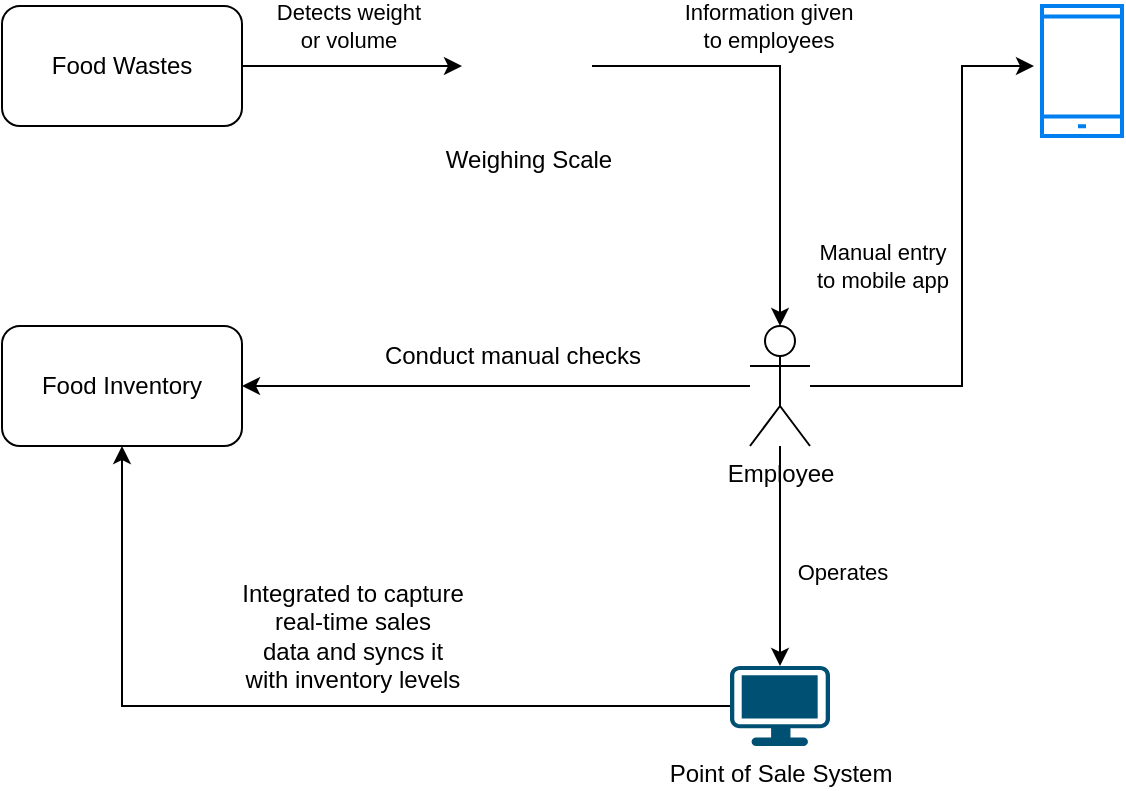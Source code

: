 <mxfile version="21.3.8" type="github">
  <diagram name="Page-1" id="3ZwoSl2RGu-xtK9s4rka">
    <mxGraphModel dx="934" dy="506" grid="1" gridSize="10" guides="1" tooltips="1" connect="1" arrows="1" fold="1" page="1" pageScale="1" pageWidth="827" pageHeight="1169" math="0" shadow="0">
      <root>
        <mxCell id="0" />
        <mxCell id="1" parent="0" />
        <mxCell id="XzFIM6wOhW3350Qs6X3E-17" value="Manual entry&lt;br&gt;to mobile app" style="edgeStyle=orthogonalEdgeStyle;rounded=0;orthogonalLoop=1;jettySize=auto;html=1;entryX=-0.1;entryY=0.462;entryDx=0;entryDy=0;entryPerimeter=0;" edge="1" parent="1" source="XzFIM6wOhW3350Qs6X3E-1" target="XzFIM6wOhW3350Qs6X3E-3">
          <mxGeometry y="40" relative="1" as="geometry">
            <Array as="points">
              <mxPoint x="520" y="270" />
              <mxPoint x="520" y="110" />
            </Array>
            <mxPoint as="offset" />
          </mxGeometry>
        </mxCell>
        <mxCell id="XzFIM6wOhW3350Qs6X3E-19" style="edgeStyle=orthogonalEdgeStyle;rounded=0;orthogonalLoop=1;jettySize=auto;html=1;entryX=1;entryY=0.5;entryDx=0;entryDy=0;" edge="1" parent="1" source="XzFIM6wOhW3350Qs6X3E-1" target="XzFIM6wOhW3350Qs6X3E-18">
          <mxGeometry relative="1" as="geometry" />
        </mxCell>
        <mxCell id="XzFIM6wOhW3350Qs6X3E-24" value="Operates" style="edgeStyle=orthogonalEdgeStyle;rounded=0;orthogonalLoop=1;jettySize=auto;html=1;entryX=0.5;entryY=0;entryDx=0;entryDy=0;entryPerimeter=0;" edge="1" parent="1" source="XzFIM6wOhW3350Qs6X3E-1" target="XzFIM6wOhW3350Qs6X3E-22">
          <mxGeometry x="0.143" y="31" relative="1" as="geometry">
            <mxPoint as="offset" />
          </mxGeometry>
        </mxCell>
        <mxCell id="XzFIM6wOhW3350Qs6X3E-1" value="Employee" style="shape=umlActor;verticalLabelPosition=bottom;verticalAlign=top;html=1;outlineConnect=0;" vertex="1" parent="1">
          <mxGeometry x="414" y="240" width="30" height="60" as="geometry" />
        </mxCell>
        <mxCell id="XzFIM6wOhW3350Qs6X3E-3" value="" style="html=1;verticalLabelPosition=bottom;align=center;labelBackgroundColor=#ffffff;verticalAlign=top;strokeWidth=2;strokeColor=#0080F0;shadow=0;dashed=0;shape=mxgraph.ios7.icons.smartphone;" vertex="1" parent="1">
          <mxGeometry x="560" y="80" width="40" height="65" as="geometry" />
        </mxCell>
        <mxCell id="XzFIM6wOhW3350Qs6X3E-11" style="edgeStyle=orthogonalEdgeStyle;rounded=0;orthogonalLoop=1;jettySize=auto;html=1;exitX=1;exitY=0.5;exitDx=0;exitDy=0;entryX=0;entryY=0.5;entryDx=0;entryDy=0;" edge="1" parent="1" source="XzFIM6wOhW3350Qs6X3E-5" target="XzFIM6wOhW3350Qs6X3E-7">
          <mxGeometry relative="1" as="geometry" />
        </mxCell>
        <mxCell id="XzFIM6wOhW3350Qs6X3E-12" value="Detects weight&lt;br&gt;or volume" style="edgeLabel;html=1;align=center;verticalAlign=middle;resizable=0;points=[];" vertex="1" connectable="0" parent="XzFIM6wOhW3350Qs6X3E-11">
          <mxGeometry x="-0.194" y="-4" relative="1" as="geometry">
            <mxPoint x="8" y="-24" as="offset" />
          </mxGeometry>
        </mxCell>
        <mxCell id="XzFIM6wOhW3350Qs6X3E-5" value="Food Wastes" style="rounded=1;whiteSpace=wrap;html=1;" vertex="1" parent="1">
          <mxGeometry x="40" y="80" width="120" height="60" as="geometry" />
        </mxCell>
        <mxCell id="XzFIM6wOhW3350Qs6X3E-15" style="edgeStyle=orthogonalEdgeStyle;rounded=0;orthogonalLoop=1;jettySize=auto;html=1;" edge="1" parent="1" source="XzFIM6wOhW3350Qs6X3E-7" target="XzFIM6wOhW3350Qs6X3E-1">
          <mxGeometry relative="1" as="geometry" />
        </mxCell>
        <mxCell id="XzFIM6wOhW3350Qs6X3E-16" value="Information given&lt;br&gt;to employees" style="edgeLabel;html=1;align=center;verticalAlign=middle;resizable=0;points=[];" vertex="1" connectable="0" parent="XzFIM6wOhW3350Qs6X3E-15">
          <mxGeometry x="-0.26" y="-2" relative="1" as="geometry">
            <mxPoint x="5" y="-22" as="offset" />
          </mxGeometry>
        </mxCell>
        <mxCell id="XzFIM6wOhW3350Qs6X3E-7" value="Weighing Scale" style="shape=image;html=1;verticalAlign=top;verticalLabelPosition=bottom;labelBackgroundColor=#ffffff;imageAspect=0;aspect=fixed;image=https://cdn1.iconfinder.com/data/icons/healthy-life-4/64/weight-scale-sports_and_competition-healthcare_and_medical-weighing_scale_tool-body_scale-128.png" vertex="1" parent="1">
          <mxGeometry x="270" y="77.5" width="65" height="65" as="geometry" />
        </mxCell>
        <mxCell id="XzFIM6wOhW3350Qs6X3E-18" value="Food Inventory" style="rounded=1;whiteSpace=wrap;html=1;" vertex="1" parent="1">
          <mxGeometry x="40" y="240" width="120" height="60" as="geometry" />
        </mxCell>
        <mxCell id="XzFIM6wOhW3350Qs6X3E-20" value="Conduct manual checks" style="text;html=1;align=center;verticalAlign=middle;resizable=0;points=[];autosize=1;strokeColor=none;fillColor=none;" vertex="1" parent="1">
          <mxGeometry x="220" y="240" width="150" height="30" as="geometry" />
        </mxCell>
        <mxCell id="XzFIM6wOhW3350Qs6X3E-23" style="edgeStyle=orthogonalEdgeStyle;rounded=0;orthogonalLoop=1;jettySize=auto;html=1;entryX=0.5;entryY=1;entryDx=0;entryDy=0;" edge="1" parent="1" source="XzFIM6wOhW3350Qs6X3E-22" target="XzFIM6wOhW3350Qs6X3E-18">
          <mxGeometry relative="1" as="geometry" />
        </mxCell>
        <mxCell id="XzFIM6wOhW3350Qs6X3E-22" value="Point of Sale System" style="points=[[0.03,0.03,0],[0.5,0,0],[0.97,0.03,0],[1,0.4,0],[0.97,0.745,0],[0.5,1,0],[0.03,0.745,0],[0,0.4,0]];verticalLabelPosition=bottom;sketch=0;html=1;verticalAlign=top;aspect=fixed;align=center;pointerEvents=1;shape=mxgraph.cisco19.workstation;fillColor=#005073;strokeColor=none;" vertex="1" parent="1">
          <mxGeometry x="404" y="410" width="50" height="40" as="geometry" />
        </mxCell>
        <mxCell id="XzFIM6wOhW3350Qs6X3E-25" value="Integrated to capture &lt;br&gt;real-time sales &lt;br&gt;data and syncs it &lt;br&gt;with inventory levels" style="text;html=1;align=center;verticalAlign=middle;resizable=0;points=[];autosize=1;strokeColor=none;fillColor=none;" vertex="1" parent="1">
          <mxGeometry x="150" y="360" width="130" height="70" as="geometry" />
        </mxCell>
      </root>
    </mxGraphModel>
  </diagram>
</mxfile>
